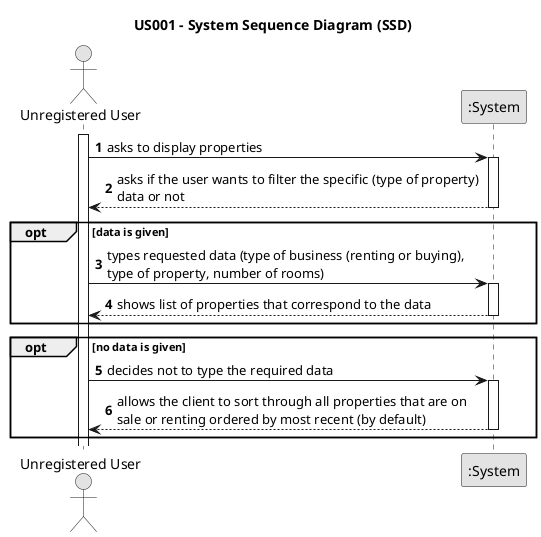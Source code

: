 @startuml
skinparam monochrome true
skinparam packageStyle rectangle
skinparam shadowing false

title US001 - System Sequence Diagram (SSD)

autonumber

actor "Unregistered User" as Customer
participant ":System" as System

activate Customer

    Customer -> System : asks to display properties
    activate System

        System --> Customer : asks if the user wants to filter the specific (type of property) \ndata or not
    deactivate System

opt data is given
    Customer -> System : types requested data (type of business (renting or buying), \ntype of property, number of rooms)
    activate System

        System --> Customer : shows list of properties that correspond to the data
    deactivate System
end

opt no data is given
    Customer -> System : decides not to type the required data
        activate System

            System --> Customer : allows the client to sort through all properties that are on \nsale or renting ordered by most recent (by default)
        deactivate System
end

@enduml